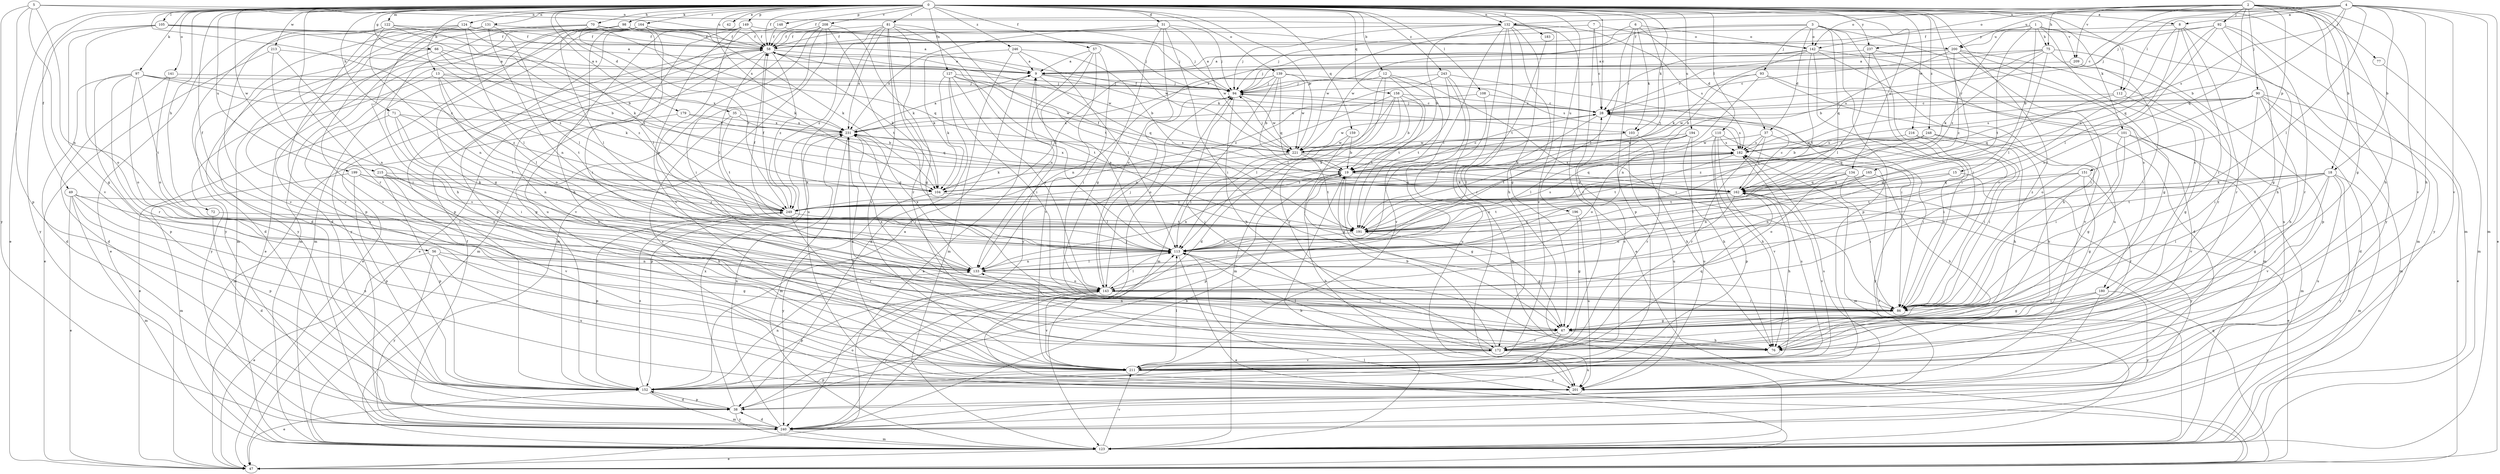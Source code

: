 strict digraph  {
0;
1;
2;
3;
4;
5;
6;
7;
8;
9;
12;
13;
15;
18;
19;
28;
31;
35;
37;
38;
42;
47;
49;
56;
57;
58;
66;
67;
70;
71;
72;
75;
76;
77;
81;
86;
90;
92;
93;
94;
97;
98;
101;
103;
104;
105;
108;
110;
112;
113;
122;
123;
124;
127;
131;
132;
133;
134;
139;
141;
142;
143;
148;
149;
151;
152;
158;
159;
162;
164;
165;
172;
179;
180;
182;
183;
191;
194;
196;
199;
200;
201;
208;
209;
211;
213;
215;
216;
221;
231;
237;
240;
243;
246;
248;
249;
0 -> 8  [label=a];
0 -> 12  [label=b];
0 -> 13  [label=b];
0 -> 28  [label=c];
0 -> 31  [label=d];
0 -> 35  [label=d];
0 -> 42  [label=e];
0 -> 47  [label=e];
0 -> 49  [label=f];
0 -> 56  [label=f];
0 -> 57  [label=f];
0 -> 58  [label=f];
0 -> 66  [label=g];
0 -> 70  [label=h];
0 -> 71  [label=h];
0 -> 72  [label=h];
0 -> 77  [label=i];
0 -> 81  [label=i];
0 -> 86  [label=i];
0 -> 97  [label=k];
0 -> 98  [label=k];
0 -> 101  [label=k];
0 -> 103  [label=k];
0 -> 105  [label=l];
0 -> 108  [label=l];
0 -> 110  [label=l];
0 -> 112  [label=l];
0 -> 122  [label=m];
0 -> 123  [label=m];
0 -> 124  [label=n];
0 -> 127  [label=n];
0 -> 131  [label=n];
0 -> 132  [label=n];
0 -> 134  [label=o];
0 -> 139  [label=o];
0 -> 141  [label=o];
0 -> 148  [label=p];
0 -> 149  [label=p];
0 -> 158  [label=q];
0 -> 159  [label=q];
0 -> 164  [label=r];
0 -> 165  [label=r];
0 -> 172  [label=r];
0 -> 179  [label=s];
0 -> 183  [label=t];
0 -> 191  [label=t];
0 -> 194  [label=u];
0 -> 196  [label=u];
0 -> 199  [label=u];
0 -> 208  [label=v];
0 -> 213  [label=w];
0 -> 215  [label=w];
0 -> 216  [label=w];
0 -> 221  [label=w];
0 -> 231  [label=x];
0 -> 237  [label=y];
0 -> 243  [label=z];
0 -> 246  [label=z];
0 -> 248  [label=z];
0 -> 249  [label=z];
1 -> 15  [label=b];
1 -> 75  [label=h];
1 -> 123  [label=m];
1 -> 180  [label=s];
1 -> 191  [label=t];
1 -> 200  [label=u];
1 -> 209  [label=v];
1 -> 237  [label=y];
1 -> 249  [label=z];
2 -> 18  [label=b];
2 -> 28  [label=c];
2 -> 58  [label=f];
2 -> 67  [label=g];
2 -> 75  [label=h];
2 -> 76  [label=h];
2 -> 90  [label=j];
2 -> 92  [label=j];
2 -> 142  [label=o];
2 -> 151  [label=p];
2 -> 162  [label=q];
2 -> 209  [label=v];
2 -> 211  [label=v];
2 -> 240  [label=y];
3 -> 37  [label=d];
3 -> 86  [label=i];
3 -> 93  [label=j];
3 -> 94  [label=j];
3 -> 142  [label=o];
3 -> 152  [label=p];
3 -> 162  [label=q];
3 -> 180  [label=s];
3 -> 231  [label=x];
4 -> 8  [label=a];
4 -> 18  [label=b];
4 -> 19  [label=b];
4 -> 47  [label=e];
4 -> 76  [label=h];
4 -> 94  [label=j];
4 -> 112  [label=l];
4 -> 113  [label=l];
4 -> 123  [label=m];
4 -> 132  [label=n];
4 -> 142  [label=o];
4 -> 182  [label=s];
4 -> 200  [label=u];
4 -> 211  [label=v];
5 -> 132  [label=n];
5 -> 133  [label=n];
5 -> 152  [label=p];
5 -> 200  [label=u];
5 -> 211  [label=v];
5 -> 240  [label=y];
6 -> 37  [label=d];
6 -> 103  [label=k];
6 -> 113  [label=l];
6 -> 142  [label=o];
6 -> 152  [label=p];
6 -> 221  [label=w];
7 -> 28  [label=c];
7 -> 142  [label=o];
7 -> 172  [label=r];
7 -> 221  [label=w];
8 -> 58  [label=f];
8 -> 76  [label=h];
8 -> 86  [label=i];
8 -> 113  [label=l];
8 -> 172  [label=r];
8 -> 249  [label=z];
9 -> 94  [label=j];
9 -> 103  [label=k];
9 -> 162  [label=q];
12 -> 38  [label=d];
12 -> 86  [label=i];
12 -> 94  [label=j];
12 -> 113  [label=l];
12 -> 191  [label=t];
12 -> 211  [label=v];
13 -> 94  [label=j];
13 -> 113  [label=l];
13 -> 143  [label=o];
13 -> 191  [label=t];
13 -> 231  [label=x];
13 -> 240  [label=y];
15 -> 133  [label=n];
15 -> 162  [label=q];
15 -> 240  [label=y];
18 -> 67  [label=g];
18 -> 86  [label=i];
18 -> 104  [label=k];
18 -> 123  [label=m];
18 -> 191  [label=t];
18 -> 201  [label=u];
18 -> 211  [label=v];
18 -> 240  [label=y];
18 -> 249  [label=z];
19 -> 28  [label=c];
19 -> 67  [label=g];
19 -> 133  [label=n];
19 -> 152  [label=p];
19 -> 162  [label=q];
19 -> 182  [label=s];
19 -> 231  [label=x];
28 -> 58  [label=f];
28 -> 86  [label=i];
28 -> 94  [label=j];
28 -> 113  [label=l];
28 -> 182  [label=s];
28 -> 221  [label=w];
28 -> 231  [label=x];
31 -> 58  [label=f];
31 -> 67  [label=g];
31 -> 86  [label=i];
31 -> 94  [label=j];
31 -> 143  [label=o];
31 -> 221  [label=w];
31 -> 231  [label=x];
35 -> 162  [label=q];
35 -> 191  [label=t];
35 -> 211  [label=v];
35 -> 231  [label=x];
37 -> 162  [label=q];
37 -> 172  [label=r];
37 -> 182  [label=s];
37 -> 221  [label=w];
37 -> 240  [label=y];
38 -> 143  [label=o];
38 -> 152  [label=p];
38 -> 231  [label=x];
38 -> 240  [label=y];
47 -> 9  [label=a];
47 -> 113  [label=l];
47 -> 162  [label=q];
49 -> 47  [label=e];
49 -> 113  [label=l];
49 -> 123  [label=m];
49 -> 152  [label=p];
49 -> 201  [label=u];
49 -> 249  [label=z];
56 -> 47  [label=e];
56 -> 67  [label=g];
56 -> 133  [label=n];
56 -> 201  [label=u];
56 -> 240  [label=y];
57 -> 9  [label=a];
57 -> 86  [label=i];
57 -> 133  [label=n];
57 -> 211  [label=v];
57 -> 240  [label=y];
58 -> 9  [label=a];
58 -> 47  [label=e];
58 -> 104  [label=k];
58 -> 113  [label=l];
58 -> 123  [label=m];
58 -> 211  [label=v];
58 -> 221  [label=w];
58 -> 249  [label=z];
66 -> 9  [label=a];
66 -> 19  [label=b];
66 -> 38  [label=d];
66 -> 201  [label=u];
66 -> 249  [label=z];
67 -> 76  [label=h];
67 -> 133  [label=n];
67 -> 152  [label=p];
67 -> 172  [label=r];
70 -> 9  [label=a];
70 -> 38  [label=d];
70 -> 58  [label=f];
70 -> 76  [label=h];
70 -> 162  [label=q];
70 -> 211  [label=v];
70 -> 249  [label=z];
71 -> 47  [label=e];
71 -> 86  [label=i];
71 -> 133  [label=n];
71 -> 191  [label=t];
71 -> 231  [label=x];
72 -> 38  [label=d];
72 -> 191  [label=t];
75 -> 9  [label=a];
75 -> 28  [label=c];
75 -> 104  [label=k];
75 -> 113  [label=l];
75 -> 152  [label=p];
75 -> 172  [label=r];
75 -> 182  [label=s];
76 -> 113  [label=l];
77 -> 123  [label=m];
81 -> 58  [label=f];
81 -> 67  [label=g];
81 -> 113  [label=l];
81 -> 172  [label=r];
81 -> 191  [label=t];
81 -> 201  [label=u];
81 -> 211  [label=v];
81 -> 231  [label=x];
81 -> 249  [label=z];
86 -> 67  [label=g];
86 -> 231  [label=x];
90 -> 28  [label=c];
90 -> 38  [label=d];
90 -> 47  [label=e];
90 -> 76  [label=h];
90 -> 86  [label=i];
90 -> 123  [label=m];
90 -> 143  [label=o];
90 -> 182  [label=s];
90 -> 221  [label=w];
92 -> 58  [label=f];
92 -> 67  [label=g];
92 -> 94  [label=j];
92 -> 143  [label=o];
92 -> 162  [label=q];
92 -> 172  [label=r];
92 -> 240  [label=y];
93 -> 19  [label=b];
93 -> 94  [label=j];
93 -> 123  [label=m];
93 -> 133  [label=n];
93 -> 211  [label=v];
94 -> 28  [label=c];
94 -> 76  [label=h];
94 -> 143  [label=o];
94 -> 221  [label=w];
97 -> 38  [label=d];
97 -> 94  [label=j];
97 -> 104  [label=k];
97 -> 143  [label=o];
97 -> 152  [label=p];
97 -> 172  [label=r];
97 -> 191  [label=t];
97 -> 249  [label=z];
98 -> 58  [label=f];
98 -> 94  [label=j];
98 -> 104  [label=k];
98 -> 113  [label=l];
98 -> 123  [label=m];
98 -> 152  [label=p];
101 -> 67  [label=g];
101 -> 86  [label=i];
101 -> 123  [label=m];
101 -> 211  [label=v];
101 -> 221  [label=w];
103 -> 76  [label=h];
103 -> 104  [label=k];
103 -> 201  [label=u];
103 -> 221  [label=w];
104 -> 113  [label=l];
104 -> 240  [label=y];
105 -> 9  [label=a];
105 -> 58  [label=f];
105 -> 67  [label=g];
105 -> 143  [label=o];
105 -> 240  [label=y];
105 -> 249  [label=z];
108 -> 28  [label=c];
108 -> 201  [label=u];
108 -> 231  [label=x];
110 -> 76  [label=h];
110 -> 86  [label=i];
110 -> 143  [label=o];
110 -> 152  [label=p];
110 -> 182  [label=s];
110 -> 211  [label=v];
112 -> 28  [label=c];
112 -> 67  [label=g];
112 -> 162  [label=q];
113 -> 9  [label=a];
113 -> 47  [label=e];
113 -> 133  [label=n];
122 -> 19  [label=b];
122 -> 47  [label=e];
122 -> 58  [label=f];
122 -> 104  [label=k];
122 -> 133  [label=n];
122 -> 211  [label=v];
123 -> 19  [label=b];
123 -> 47  [label=e];
123 -> 182  [label=s];
123 -> 211  [label=v];
124 -> 38  [label=d];
124 -> 58  [label=f];
124 -> 94  [label=j];
124 -> 113  [label=l];
124 -> 211  [label=v];
124 -> 240  [label=y];
124 -> 249  [label=z];
127 -> 38  [label=d];
127 -> 86  [label=i];
127 -> 94  [label=j];
127 -> 104  [label=k];
127 -> 143  [label=o];
127 -> 191  [label=t];
127 -> 221  [label=w];
131 -> 58  [label=f];
131 -> 113  [label=l];
131 -> 123  [label=m];
131 -> 133  [label=n];
131 -> 211  [label=v];
131 -> 240  [label=y];
132 -> 19  [label=b];
132 -> 47  [label=e];
132 -> 58  [label=f];
132 -> 67  [label=g];
132 -> 76  [label=h];
132 -> 94  [label=j];
132 -> 113  [label=l];
132 -> 172  [label=r];
132 -> 182  [label=s];
132 -> 201  [label=u];
132 -> 211  [label=v];
133 -> 113  [label=l];
133 -> 143  [label=o];
133 -> 231  [label=x];
134 -> 47  [label=e];
134 -> 86  [label=i];
134 -> 104  [label=k];
134 -> 143  [label=o];
134 -> 162  [label=q];
134 -> 191  [label=t];
139 -> 19  [label=b];
139 -> 94  [label=j];
139 -> 123  [label=m];
139 -> 133  [label=n];
139 -> 162  [label=q];
139 -> 182  [label=s];
139 -> 221  [label=w];
139 -> 249  [label=z];
141 -> 38  [label=d];
141 -> 94  [label=j];
141 -> 143  [label=o];
142 -> 9  [label=a];
142 -> 28  [label=c];
142 -> 38  [label=d];
142 -> 76  [label=h];
142 -> 86  [label=i];
142 -> 104  [label=k];
142 -> 191  [label=t];
143 -> 86  [label=i];
143 -> 94  [label=j];
143 -> 113  [label=l];
143 -> 152  [label=p];
143 -> 211  [label=v];
143 -> 240  [label=y];
148 -> 58  [label=f];
148 -> 94  [label=j];
148 -> 152  [label=p];
149 -> 58  [label=f];
149 -> 86  [label=i];
149 -> 133  [label=n];
149 -> 152  [label=p];
149 -> 201  [label=u];
149 -> 211  [label=v];
149 -> 221  [label=w];
151 -> 67  [label=g];
151 -> 133  [label=n];
151 -> 162  [label=q];
151 -> 172  [label=r];
151 -> 191  [label=t];
152 -> 9  [label=a];
152 -> 38  [label=d];
152 -> 47  [label=e];
152 -> 123  [label=m];
152 -> 133  [label=n];
152 -> 249  [label=z];
158 -> 19  [label=b];
158 -> 28  [label=c];
158 -> 113  [label=l];
158 -> 123  [label=m];
158 -> 133  [label=n];
158 -> 172  [label=r];
158 -> 191  [label=t];
159 -> 19  [label=b];
159 -> 67  [label=g];
159 -> 221  [label=w];
162 -> 28  [label=c];
162 -> 58  [label=f];
162 -> 76  [label=h];
162 -> 143  [label=o];
162 -> 191  [label=t];
162 -> 211  [label=v];
162 -> 249  [label=z];
164 -> 47  [label=e];
164 -> 58  [label=f];
164 -> 67  [label=g];
164 -> 76  [label=h];
164 -> 104  [label=k];
164 -> 113  [label=l];
164 -> 123  [label=m];
164 -> 240  [label=y];
165 -> 76  [label=h];
165 -> 113  [label=l];
165 -> 133  [label=n];
165 -> 162  [label=q];
172 -> 19  [label=b];
172 -> 94  [label=j];
172 -> 113  [label=l];
172 -> 162  [label=q];
172 -> 201  [label=u];
172 -> 211  [label=v];
172 -> 231  [label=x];
179 -> 19  [label=b];
179 -> 123  [label=m];
179 -> 231  [label=x];
180 -> 67  [label=g];
180 -> 86  [label=i];
180 -> 201  [label=u];
180 -> 240  [label=y];
182 -> 19  [label=b];
182 -> 123  [label=m];
182 -> 191  [label=t];
182 -> 249  [label=z];
183 -> 191  [label=t];
191 -> 58  [label=f];
191 -> 67  [label=g];
191 -> 113  [label=l];
191 -> 182  [label=s];
194 -> 76  [label=h];
194 -> 113  [label=l];
194 -> 172  [label=r];
194 -> 191  [label=t];
194 -> 201  [label=u];
194 -> 221  [label=w];
196 -> 67  [label=g];
196 -> 191  [label=t];
196 -> 201  [label=u];
199 -> 104  [label=k];
199 -> 123  [label=m];
199 -> 133  [label=n];
199 -> 152  [label=p];
199 -> 162  [label=q];
200 -> 9  [label=a];
200 -> 19  [label=b];
200 -> 28  [label=c];
200 -> 67  [label=g];
200 -> 86  [label=i];
200 -> 201  [label=u];
200 -> 249  [label=z];
201 -> 19  [label=b];
201 -> 94  [label=j];
201 -> 182  [label=s];
201 -> 231  [label=x];
208 -> 47  [label=e];
208 -> 58  [label=f];
208 -> 86  [label=i];
208 -> 104  [label=k];
208 -> 123  [label=m];
208 -> 152  [label=p];
208 -> 191  [label=t];
209 -> 86  [label=i];
209 -> 94  [label=j];
211 -> 28  [label=c];
211 -> 113  [label=l];
211 -> 152  [label=p];
211 -> 182  [label=s];
211 -> 201  [label=u];
213 -> 9  [label=a];
213 -> 47  [label=e];
213 -> 86  [label=i];
213 -> 133  [label=n];
215 -> 76  [label=h];
215 -> 104  [label=k];
215 -> 133  [label=n];
215 -> 152  [label=p];
215 -> 211  [label=v];
216 -> 76  [label=h];
216 -> 86  [label=i];
216 -> 182  [label=s];
221 -> 94  [label=j];
221 -> 104  [label=k];
221 -> 113  [label=l];
221 -> 162  [label=q];
221 -> 191  [label=t];
231 -> 9  [label=a];
231 -> 86  [label=i];
231 -> 123  [label=m];
231 -> 152  [label=p];
231 -> 182  [label=s];
237 -> 9  [label=a];
237 -> 86  [label=i];
237 -> 113  [label=l];
237 -> 201  [label=u];
240 -> 19  [label=b];
240 -> 38  [label=d];
240 -> 58  [label=f];
240 -> 113  [label=l];
240 -> 123  [label=m];
240 -> 231  [label=x];
243 -> 86  [label=i];
243 -> 94  [label=j];
243 -> 123  [label=m];
243 -> 143  [label=o];
243 -> 191  [label=t];
243 -> 249  [label=z];
246 -> 9  [label=a];
246 -> 19  [label=b];
246 -> 104  [label=k];
246 -> 113  [label=l];
246 -> 123  [label=m];
248 -> 19  [label=b];
248 -> 76  [label=h];
248 -> 86  [label=i];
248 -> 162  [label=q];
248 -> 182  [label=s];
248 -> 249  [label=z];
249 -> 58  [label=f];
249 -> 152  [label=p];
249 -> 172  [label=r];
249 -> 191  [label=t];
}
